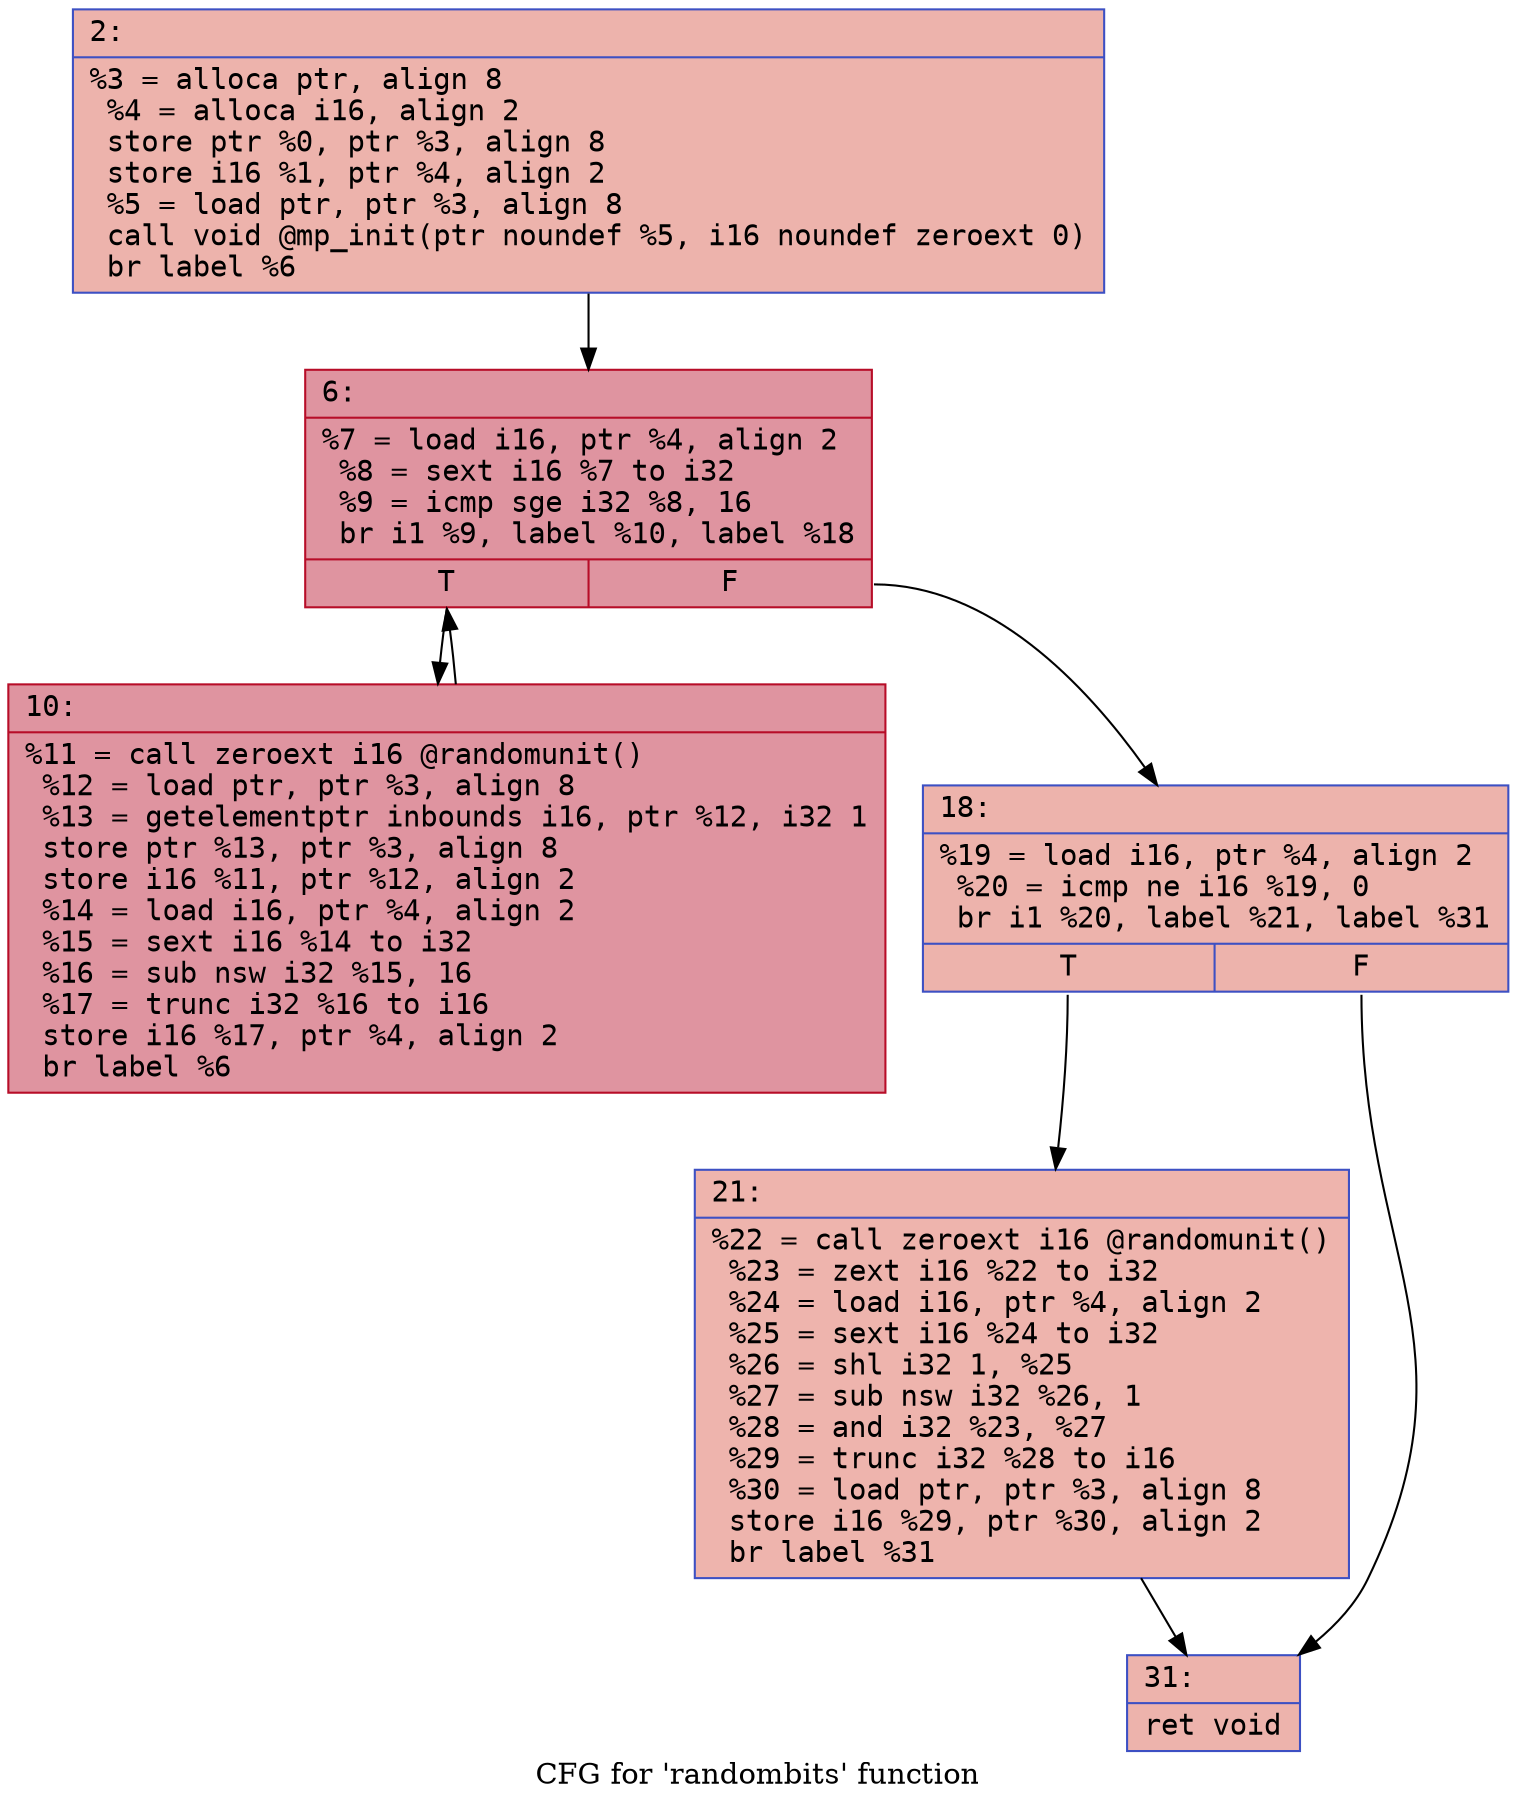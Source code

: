 digraph "CFG for 'randombits' function" {
	label="CFG for 'randombits' function";

	Node0x600003ba60d0 [shape=record,color="#3d50c3ff", style=filled, fillcolor="#d6524470" fontname="Courier",label="{2:\l|  %3 = alloca ptr, align 8\l  %4 = alloca i16, align 2\l  store ptr %0, ptr %3, align 8\l  store i16 %1, ptr %4, align 2\l  %5 = load ptr, ptr %3, align 8\l  call void @mp_init(ptr noundef %5, i16 noundef zeroext 0)\l  br label %6\l}"];
	Node0x600003ba60d0 -> Node0x600003ba6120[tooltip="2 -> 6\nProbability 100.00%" ];
	Node0x600003ba6120 [shape=record,color="#b70d28ff", style=filled, fillcolor="#b70d2870" fontname="Courier",label="{6:\l|  %7 = load i16, ptr %4, align 2\l  %8 = sext i16 %7 to i32\l  %9 = icmp sge i32 %8, 16\l  br i1 %9, label %10, label %18\l|{<s0>T|<s1>F}}"];
	Node0x600003ba6120:s0 -> Node0x600003ba6170[tooltip="6 -> 10\nProbability 96.88%" ];
	Node0x600003ba6120:s1 -> Node0x600003ba61c0[tooltip="6 -> 18\nProbability 3.12%" ];
	Node0x600003ba6170 [shape=record,color="#b70d28ff", style=filled, fillcolor="#b70d2870" fontname="Courier",label="{10:\l|  %11 = call zeroext i16 @randomunit()\l  %12 = load ptr, ptr %3, align 8\l  %13 = getelementptr inbounds i16, ptr %12, i32 1\l  store ptr %13, ptr %3, align 8\l  store i16 %11, ptr %12, align 2\l  %14 = load i16, ptr %4, align 2\l  %15 = sext i16 %14 to i32\l  %16 = sub nsw i32 %15, 16\l  %17 = trunc i32 %16 to i16\l  store i16 %17, ptr %4, align 2\l  br label %6\l}"];
	Node0x600003ba6170 -> Node0x600003ba6120[tooltip="10 -> 6\nProbability 100.00%" ];
	Node0x600003ba61c0 [shape=record,color="#3d50c3ff", style=filled, fillcolor="#d6524470" fontname="Courier",label="{18:\l|  %19 = load i16, ptr %4, align 2\l  %20 = icmp ne i16 %19, 0\l  br i1 %20, label %21, label %31\l|{<s0>T|<s1>F}}"];
	Node0x600003ba61c0:s0 -> Node0x600003ba6210[tooltip="18 -> 21\nProbability 62.50%" ];
	Node0x600003ba61c0:s1 -> Node0x600003ba6260[tooltip="18 -> 31\nProbability 37.50%" ];
	Node0x600003ba6210 [shape=record,color="#3d50c3ff", style=filled, fillcolor="#d8564670" fontname="Courier",label="{21:\l|  %22 = call zeroext i16 @randomunit()\l  %23 = zext i16 %22 to i32\l  %24 = load i16, ptr %4, align 2\l  %25 = sext i16 %24 to i32\l  %26 = shl i32 1, %25\l  %27 = sub nsw i32 %26, 1\l  %28 = and i32 %23, %27\l  %29 = trunc i32 %28 to i16\l  %30 = load ptr, ptr %3, align 8\l  store i16 %29, ptr %30, align 2\l  br label %31\l}"];
	Node0x600003ba6210 -> Node0x600003ba6260[tooltip="21 -> 31\nProbability 100.00%" ];
	Node0x600003ba6260 [shape=record,color="#3d50c3ff", style=filled, fillcolor="#d6524470" fontname="Courier",label="{31:\l|  ret void\l}"];
}
